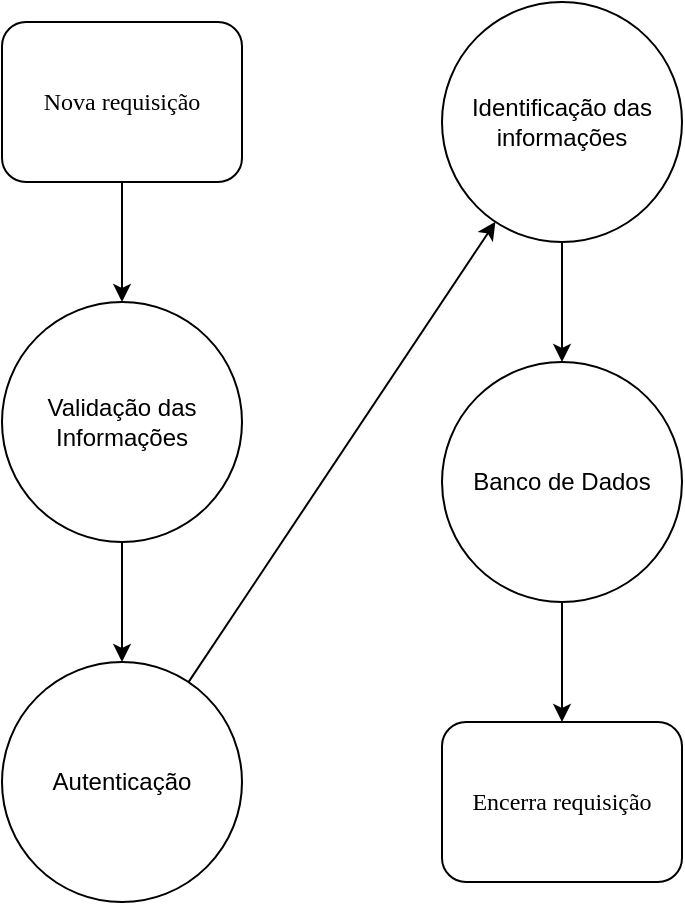 <mxfile version="10.7.5" type="device"><diagram name="Geral" id="8ce9d11a-91a2-4d17-14d8-a56ed91bf033"><mxGraphModel dx="1394" dy="1591" grid="1" gridSize="10" guides="1" tooltips="1" connect="1" arrows="1" fold="1" page="1" pageScale="1" pageWidth="1169" pageHeight="827" background="#ffffff" math="0" shadow="0"><root><mxCell id="0"/><mxCell id="1" parent="0"/><mxCell id="ypXAmVg6PKUF7vityw1Z-114" value="" style="edgeStyle=none;rounded=0;orthogonalLoop=1;jettySize=auto;html=1;endArrow=classic;endFill=1;strokeColor=#000000;" parent="1" source="ypXAmVg6PKUF7vityw1Z-110" target="ypXAmVg6PKUF7vityw1Z-111" edge="1"><mxGeometry relative="1" as="geometry"/></mxCell><mxCell id="ypXAmVg6PKUF7vityw1Z-110" value="Validação das Informações" style="ellipse;whiteSpace=wrap;html=1;aspect=fixed;" parent="1" vertex="1"><mxGeometry x="110" y="-520" width="120" height="120" as="geometry"/></mxCell><mxCell id="ypXAmVg6PKUF7vityw1Z-123" value="" style="edgeStyle=none;rounded=0;orthogonalLoop=1;jettySize=auto;html=1;endArrow=classic;endFill=1;strokeColor=#000000;" parent="1" source="ypXAmVg6PKUF7vityw1Z-111" target="ypXAmVg6PKUF7vityw1Z-121" edge="1"><mxGeometry relative="1" as="geometry"/></mxCell><mxCell id="ypXAmVg6PKUF7vityw1Z-111" value="Autenticação" style="ellipse;whiteSpace=wrap;html=1;aspect=fixed;" parent="1" vertex="1"><mxGeometry x="110" y="-340" width="120" height="120" as="geometry"/></mxCell><mxCell id="ypXAmVg6PKUF7vityw1Z-125" value="" style="edgeStyle=none;rounded=0;orthogonalLoop=1;jettySize=auto;html=1;endArrow=classic;endFill=1;strokeColor=#000000;" parent="1" source="ypXAmVg6PKUF7vityw1Z-121" target="ypXAmVg6PKUF7vityw1Z-124" edge="1"><mxGeometry relative="1" as="geometry"/></mxCell><mxCell id="ypXAmVg6PKUF7vityw1Z-121" value="Identificação das informações" style="ellipse;whiteSpace=wrap;html=1;aspect=fixed;" parent="1" vertex="1"><mxGeometry x="330" y="-670" width="120" height="120" as="geometry"/></mxCell><mxCell id="ypXAmVg6PKUF7vityw1Z-137" value="" style="edgeStyle=none;rounded=0;orthogonalLoop=1;jettySize=auto;html=1;endArrow=classic;endFill=1;strokeColor=#000000;" parent="1" source="ypXAmVg6PKUF7vityw1Z-124" target="ypXAmVg6PKUF7vityw1Z-136" edge="1"><mxGeometry relative="1" as="geometry"/></mxCell><mxCell id="ypXAmVg6PKUF7vityw1Z-124" value="Banco de Dados" style="ellipse;whiteSpace=wrap;html=1;aspect=fixed;" parent="1" vertex="1"><mxGeometry x="330" y="-490" width="120" height="120" as="geometry"/></mxCell><mxCell id="ypXAmVg6PKUF7vityw1Z-135" value="" style="edgeStyle=none;rounded=0;orthogonalLoop=1;jettySize=auto;html=1;endArrow=classic;endFill=1;strokeColor=#000000;" parent="1" source="ypXAmVg6PKUF7vityw1Z-126" target="ypXAmVg6PKUF7vityw1Z-110" edge="1"><mxGeometry relative="1" as="geometry"/></mxCell><mxCell id="ypXAmVg6PKUF7vityw1Z-126" value="Nova requisição&lt;br&gt;" style="rounded=1;whiteSpace=wrap;html=1;shadow=0;labelBackgroundColor=none;strokeColor=#000000;strokeWidth=1;fillColor=#ffffff;fontFamily=Verdana;fontSize=12;fontColor=#000000;align=center;" parent="1" vertex="1"><mxGeometry x="110" y="-660" width="120" height="80" as="geometry"/></mxCell><mxCell id="ypXAmVg6PKUF7vityw1Z-136" value="Encerra requisição&lt;br&gt;" style="rounded=1;whiteSpace=wrap;html=1;shadow=0;labelBackgroundColor=none;strokeColor=#000000;strokeWidth=1;fillColor=#ffffff;fontFamily=Verdana;fontSize=12;fontColor=#000000;align=center;" parent="1" vertex="1"><mxGeometry x="330" y="-310" width="120" height="80" as="geometry"/></mxCell></root></mxGraphModel></diagram><diagram id="WIVnqsNmnTiKNctB-GhS" name="Validação"><mxGraphModel dx="1394" dy="2385" grid="1" gridSize="10" guides="1" tooltips="1" connect="1" arrows="1" fold="1" page="1" pageScale="1" pageWidth="1169" pageHeight="827" math="0" shadow="0"><root><mxCell id="oc_KiaxmXY5UpFujMkgv-0"/><mxCell id="oc_KiaxmXY5UpFujMkgv-1" parent="oc_KiaxmXY5UpFujMkgv-0"/><mxCell id="OoMRnQWUQsI5kASB44um-0" value="" style="edgeStyle=none;rounded=0;orthogonalLoop=1;jettySize=auto;html=1;endArrow=classic;endFill=1;strokeColor=#000000;" parent="oc_KiaxmXY5UpFujMkgv-1" source="OoMRnQWUQsI5kASB44um-1" target="OoMRnQWUQsI5kASB44um-3" edge="1"><mxGeometry relative="1" as="geometry"/></mxCell><mxCell id="OoMRnQWUQsI5kASB44um-1" value="Validação das Informações" style="ellipse;whiteSpace=wrap;html=1;aspect=fixed;" parent="oc_KiaxmXY5UpFujMkgv-1" vertex="1"><mxGeometry x="100" y="-1624.5" width="120" height="120" as="geometry"/></mxCell><mxCell id="OoMRnQWUQsI5kASB44um-2" value="" style="edgeStyle=none;rounded=0;orthogonalLoop=1;jettySize=auto;html=1;endArrow=classic;endFill=1;strokeColor=#000000;entryX=0;entryY=0.5;entryDx=0;entryDy=0;" parent="oc_KiaxmXY5UpFujMkgv-1" source="OoMRnQWUQsI5kASB44um-3" target="OoMRnQWUQsI5kASB44um-6" edge="1"><mxGeometry relative="1" as="geometry"/></mxCell><mxCell id="6hBJOv9pIBupT04xUtOQ-2" style="edgeStyle=orthogonalEdgeStyle;rounded=0;orthogonalLoop=1;jettySize=auto;html=1;exitX=1;exitY=1;exitDx=0;exitDy=0;entryX=0;entryY=0.5;entryDx=0;entryDy=0;" edge="1" parent="oc_KiaxmXY5UpFujMkgv-1" source="OoMRnQWUQsI5kASB44um-3" target="OoMRnQWUQsI5kASB44um-7"><mxGeometry relative="1" as="geometry"><Array as="points"><mxPoint x="200" y="-1384"/><mxPoint x="265" y="-1384"/></Array></mxGeometry></mxCell><mxCell id="OoMRnQWUQsI5kASB44um-3" value="&lt;font face=&quot;Verdana&quot;&gt;Algum comando foi enviado?&lt;/font&gt;&lt;br&gt;" style="rhombus;whiteSpace=wrap;html=1;" parent="oc_KiaxmXY5UpFujMkgv-1" vertex="1"><mxGeometry x="80" y="-1445" width="160" height="90" as="geometry"/></mxCell><mxCell id="OoMRnQWUQsI5kASB44um-4" value="" style="edgeStyle=none;rounded=0;orthogonalLoop=1;jettySize=auto;html=1;endArrow=classic;endFill=1;strokeColor=#000000;" parent="oc_KiaxmXY5UpFujMkgv-1" source="OoMRnQWUQsI5kASB44um-6" target="OoMRnQWUQsI5kASB44um-7" edge="1"><mxGeometry relative="1" as="geometry"/></mxCell><mxCell id="OoMRnQWUQsI5kASB44um-5" value="" style="edgeStyle=none;rounded=0;orthogonalLoop=1;jettySize=auto;html=1;endArrow=classic;endFill=1;strokeColor=#000000;" parent="oc_KiaxmXY5UpFujMkgv-1" source="OoMRnQWUQsI5kASB44um-6" target="OoMRnQWUQsI5kASB44um-13" edge="1"><mxGeometry relative="1" as="geometry"/></mxCell><mxCell id="OoMRnQWUQsI5kASB44um-6" value="&lt;font face=&quot;Verdana&quot;&gt;É um comando&lt;br&gt;válido?&lt;/font&gt;&lt;br&gt;" style="rhombus;whiteSpace=wrap;html=1;" parent="oc_KiaxmXY5UpFujMkgv-1" vertex="1"><mxGeometry x="270" y="-1609.5" width="160" height="90" as="geometry"/></mxCell><mxCell id="OoMRnQWUQsI5kASB44um-7" value="Encerra requisição&lt;br&gt;" style="rounded=1;whiteSpace=wrap;html=1;shadow=0;labelBackgroundColor=none;strokeColor=#000000;strokeWidth=1;fillColor=#ffffff;fontFamily=Verdana;fontSize=12;fontColor=#000000;align=center;" parent="oc_KiaxmXY5UpFujMkgv-1" vertex="1"><mxGeometry x="290" y="-1424.5" width="120" height="80" as="geometry"/></mxCell><mxCell id="OoMRnQWUQsI5kASB44um-8" value="Autenticação" style="ellipse;whiteSpace=wrap;html=1;aspect=fixed;" parent="oc_KiaxmXY5UpFujMkgv-1" vertex="1"><mxGeometry x="750" y="-1624.5" width="120" height="120" as="geometry"/></mxCell><mxCell id="OoMRnQWUQsI5kASB44um-9" value="&lt;font face=&quot;Verdana&quot;&gt;não&lt;/font&gt;" style="text;html=1;resizable=0;points=[];autosize=1;align=left;verticalAlign=top;spacingTop=-4;" parent="oc_KiaxmXY5UpFujMkgv-1" vertex="1"><mxGeometry x="350" y="-1519.5" width="40" height="20" as="geometry"/></mxCell><mxCell id="OoMRnQWUQsI5kASB44um-10" value="&lt;font face=&quot;Verdana&quot;&gt;sim&lt;/font&gt;" style="text;html=1;resizable=0;points=[];autosize=1;align=left;verticalAlign=top;spacingTop=-4;" parent="oc_KiaxmXY5UpFujMkgv-1" vertex="1"><mxGeometry x="430" y="-1584.5" width="40" height="20" as="geometry"/></mxCell><mxCell id="OoMRnQWUQsI5kASB44um-11" value="" style="edgeStyle=none;rounded=0;orthogonalLoop=1;jettySize=auto;html=1;endArrow=classic;endFill=1;strokeColor=#000000;" parent="oc_KiaxmXY5UpFujMkgv-1" source="OoMRnQWUQsI5kASB44um-13" target="OoMRnQWUQsI5kASB44um-8" edge="1"><mxGeometry relative="1" as="geometry"/></mxCell><mxCell id="OoMRnQWUQsI5kASB44um-12" style="edgeStyle=none;rounded=0;orthogonalLoop=1;jettySize=auto;html=1;exitX=0.5;exitY=1;exitDx=0;exitDy=0;entryX=1;entryY=0.5;entryDx=0;entryDy=0;endArrow=classic;endFill=1;strokeColor=#000000;" parent="oc_KiaxmXY5UpFujMkgv-1" source="OoMRnQWUQsI5kASB44um-13" target="OoMRnQWUQsI5kASB44um-7" edge="1"><mxGeometry relative="1" as="geometry"><Array as="points"><mxPoint x="600" y="-1450"/><mxPoint x="600" y="-1384"/></Array></mxGeometry></mxCell><mxCell id="OoMRnQWUQsI5kASB44um-13" value="&lt;font face=&quot;Verdana&quot;&gt;Alguma informação&lt;br&gt;&amp;nbsp;foi enviada?&lt;/font&gt;&lt;br&gt;" style="rhombus;whiteSpace=wrap;html=1;" parent="oc_KiaxmXY5UpFujMkgv-1" vertex="1"><mxGeometry x="520" y="-1609.5" width="160" height="90" as="geometry"/></mxCell><mxCell id="OoMRnQWUQsI5kASB44um-14" value="&lt;font face=&quot;Verdana&quot;&gt;sim&lt;/font&gt;" style="text;html=1;resizable=0;points=[];autosize=1;align=left;verticalAlign=top;spacingTop=-4;" parent="oc_KiaxmXY5UpFujMkgv-1" vertex="1"><mxGeometry x="680" y="-1584.5" width="40" height="20" as="geometry"/></mxCell><mxCell id="OoMRnQWUQsI5kASB44um-15" value="&lt;font face=&quot;Verdana&quot;&gt;não&lt;/font&gt;" style="text;html=1;resizable=0;points=[];autosize=1;align=left;verticalAlign=top;spacingTop=-4;" parent="oc_KiaxmXY5UpFujMkgv-1" vertex="1"><mxGeometry x="564" y="-1519.5" width="40" height="20" as="geometry"/></mxCell><mxCell id="6hBJOv9pIBupT04xUtOQ-0" value="&lt;font face=&quot;Verdana&quot;&gt;sim&lt;/font&gt;" style="text;html=1;resizable=0;points=[];autosize=1;align=left;verticalAlign=top;spacingTop=-4;" vertex="1" parent="oc_KiaxmXY5UpFujMkgv-1"><mxGeometry x="190" y="-1445" width="40" height="20" as="geometry"/></mxCell><mxCell id="6hBJOv9pIBupT04xUtOQ-1" value="&lt;font face=&quot;Verdana&quot;&gt;não&lt;/font&gt;" style="text;html=1;resizable=0;points=[];autosize=1;align=left;verticalAlign=top;spacingTop=-4;" vertex="1" parent="oc_KiaxmXY5UpFujMkgv-1"><mxGeometry x="200" y="-1375" width="40" height="20" as="geometry"/></mxCell></root></mxGraphModel></diagram><diagram id="FGzUvw4dA5WbgHWb3cND" name="Autenticação"><mxGraphModel dx="1394" dy="1591" grid="1" gridSize="10" guides="1" tooltips="1" connect="1" arrows="1" fold="1" page="1" pageScale="1" pageWidth="1169" pageHeight="827" math="0" shadow="0"><root><mxCell id="j8kSE9FUOW11glA11n07-0"/><mxCell id="j8kSE9FUOW11glA11n07-1" parent="j8kSE9FUOW11glA11n07-0"/><mxCell id="dl1ACcGQO742FjC6ywiL-0" value="" style="edgeStyle=none;rounded=0;orthogonalLoop=1;jettySize=auto;html=1;endArrow=classic;endFill=1;strokeColor=#000000;" parent="j8kSE9FUOW11glA11n07-1" source="dl1ACcGQO742FjC6ywiL-1" target="dl1ACcGQO742FjC6ywiL-3" edge="1"><mxGeometry relative="1" as="geometry"/></mxCell><mxCell id="dl1ACcGQO742FjC6ywiL-1" value="Autenticação" style="ellipse;whiteSpace=wrap;html=1;aspect=fixed;" parent="j8kSE9FUOW11glA11n07-1" vertex="1"><mxGeometry x="70" y="-790" width="120" height="120" as="geometry"/></mxCell><mxCell id="dl1ACcGQO742FjC6ywiL-2" value="" style="edgeStyle=none;rounded=0;orthogonalLoop=1;jettySize=auto;html=1;endArrow=classic;endFill=1;strokeColor=#000000;" parent="j8kSE9FUOW11glA11n07-1" source="dl1ACcGQO742FjC6ywiL-3" target="dl1ACcGQO742FjC6ywiL-6" edge="1"><mxGeometry relative="1" as="geometry"/></mxCell><mxCell id="dl1ACcGQO742FjC6ywiL-3" value="&lt;font face=&quot;Verdana&quot;&gt;Verificação de token&lt;/font&gt;" style="rounded=0;whiteSpace=wrap;html=1;" parent="j8kSE9FUOW11glA11n07-1" vertex="1"><mxGeometry x="70" y="-600" width="120" height="60" as="geometry"/></mxCell><mxCell id="dl1ACcGQO742FjC6ywiL-4" value="" style="edgeStyle=none;rounded=0;orthogonalLoop=1;jettySize=auto;html=1;endArrow=classic;endFill=1;strokeColor=#000000;" parent="j8kSE9FUOW11glA11n07-1" source="dl1ACcGQO742FjC6ywiL-6" target="dl1ACcGQO742FjC6ywiL-7" edge="1"><mxGeometry relative="1" as="geometry"/></mxCell><mxCell id="dl1ACcGQO742FjC6ywiL-5" value="" style="edgeStyle=none;rounded=0;orthogonalLoop=1;jettySize=auto;html=1;endArrow=classic;endFill=1;strokeColor=#000000;" parent="j8kSE9FUOW11glA11n07-1" source="dl1ACcGQO742FjC6ywiL-6" target="dl1ACcGQO742FjC6ywiL-13" edge="1"><mxGeometry relative="1" as="geometry"/></mxCell><mxCell id="dl1ACcGQO742FjC6ywiL-6" value="&lt;font face=&quot;Verdana&quot;&gt;O token é válido?&lt;/font&gt;&lt;br&gt;" style="rhombus;whiteSpace=wrap;html=1;" parent="j8kSE9FUOW11glA11n07-1" vertex="1"><mxGeometry x="260" y="-745" width="160" height="90" as="geometry"/></mxCell><mxCell id="dl1ACcGQO742FjC6ywiL-7" value="Encerra requisição&lt;br&gt;" style="rounded=1;whiteSpace=wrap;html=1;shadow=0;labelBackgroundColor=none;strokeColor=#000000;strokeWidth=1;fillColor=#ffffff;fontFamily=Verdana;fontSize=12;fontColor=#000000;align=center;" parent="j8kSE9FUOW11glA11n07-1" vertex="1"><mxGeometry x="280" y="-620" width="120" height="80" as="geometry"/></mxCell><mxCell id="dl1ACcGQO742FjC6ywiL-8" value="Identificação das informações" style="ellipse;whiteSpace=wrap;html=1;aspect=fixed;" parent="j8kSE9FUOW11glA11n07-1" vertex="1"><mxGeometry x="720" y="-760" width="120" height="120" as="geometry"/></mxCell><mxCell id="dl1ACcGQO742FjC6ywiL-9" value="&lt;font face=&quot;Verdana&quot;&gt;não&lt;/font&gt;" style="text;html=1;resizable=0;points=[];autosize=1;align=left;verticalAlign=top;spacingTop=-4;" parent="j8kSE9FUOW11glA11n07-1" vertex="1"><mxGeometry x="350" y="-655" width="40" height="20" as="geometry"/></mxCell><mxCell id="dl1ACcGQO742FjC6ywiL-10" value="&lt;font face=&quot;Verdana&quot;&gt;sim&lt;/font&gt;" style="text;html=1;resizable=0;points=[];autosize=1;align=left;verticalAlign=top;spacingTop=-4;" parent="j8kSE9FUOW11glA11n07-1" vertex="1"><mxGeometry x="420" y="-720" width="40" height="20" as="geometry"/></mxCell><mxCell id="dl1ACcGQO742FjC6ywiL-11" style="edgeStyle=none;rounded=0;orthogonalLoop=1;jettySize=auto;html=1;exitX=0.5;exitY=1;exitDx=0;exitDy=0;entryX=1;entryY=0.5;entryDx=0;entryDy=0;endArrow=classic;endFill=1;strokeColor=#000000;" parent="j8kSE9FUOW11glA11n07-1" source="dl1ACcGQO742FjC6ywiL-13" target="dl1ACcGQO742FjC6ywiL-7" edge="1"><mxGeometry relative="1" as="geometry"><Array as="points"><mxPoint x="580" y="-580"/></Array></mxGeometry></mxCell><mxCell id="dl1ACcGQO742FjC6ywiL-12" value="" style="edgeStyle=none;rounded=0;orthogonalLoop=1;jettySize=auto;html=1;endArrow=classic;endFill=1;strokeColor=#000000;" parent="j8kSE9FUOW11glA11n07-1" source="dl1ACcGQO742FjC6ywiL-13" target="dl1ACcGQO742FjC6ywiL-8" edge="1"><mxGeometry relative="1" as="geometry"/></mxCell><mxCell id="dl1ACcGQO742FjC6ywiL-13" value="&lt;font face=&quot;Verdana&quot;&gt;Atingiu o limite&lt;br&gt;&amp;nbsp;de envios?&lt;/font&gt;&lt;br&gt;" style="rhombus;whiteSpace=wrap;html=1;" parent="j8kSE9FUOW11glA11n07-1" vertex="1"><mxGeometry x="500" y="-745" width="160" height="90" as="geometry"/></mxCell><mxCell id="dl1ACcGQO742FjC6ywiL-14" value="&lt;font face=&quot;Verdana&quot;&gt;sim&lt;/font&gt;" style="text;html=1;resizable=0;points=[];autosize=1;align=left;verticalAlign=top;spacingTop=-4;" parent="j8kSE9FUOW11glA11n07-1" vertex="1"><mxGeometry x="540" y="-655" width="40" height="20" as="geometry"/></mxCell><mxCell id="dl1ACcGQO742FjC6ywiL-15" value="&lt;font face=&quot;Verdana&quot;&gt;não&lt;/font&gt;" style="text;html=1;resizable=0;points=[];autosize=1;align=left;verticalAlign=top;spacingTop=-4;" parent="j8kSE9FUOW11glA11n07-1" vertex="1"><mxGeometry x="660" y="-720" width="40" height="20" as="geometry"/></mxCell></root></mxGraphModel></diagram><diagram id="LoLE-poSyrJ2MKkdmrNi" name="Identificação"><mxGraphModel dx="1394" dy="1558" grid="1" gridSize="10" guides="1" tooltips="1" connect="1" arrows="1" fold="1" page="1" pageScale="1" pageWidth="1169" pageHeight="827" math="0" shadow="0"><root><mxCell id="fMPjJiZ0jBFKtlKIZNR3-0"/><mxCell id="fMPjJiZ0jBFKtlKIZNR3-1" parent="fMPjJiZ0jBFKtlKIZNR3-0"/><mxCell id="aQ52IWETWdyZY9zxHySo-0" value="" style="edgeStyle=none;rounded=0;orthogonalLoop=1;jettySize=auto;html=1;endArrow=classic;endFill=1;strokeColor=#000000;" parent="fMPjJiZ0jBFKtlKIZNR3-1" source="aQ52IWETWdyZY9zxHySo-1" edge="1"><mxGeometry relative="1" as="geometry"><mxPoint x="250" y="-709.5" as="targetPoint"/></mxGeometry></mxCell><mxCell id="aQ52IWETWdyZY9zxHySo-1" value="Identificação das informações" style="ellipse;whiteSpace=wrap;html=1;aspect=fixed;" parent="fMPjJiZ0jBFKtlKIZNR3-1" vertex="1"><mxGeometry x="60" y="-768.5" width="120" height="120" as="geometry"/></mxCell><mxCell id="aQ52IWETWdyZY9zxHySo-2" value="" style="edgeStyle=none;rounded=0;orthogonalLoop=1;jettySize=auto;html=1;endArrow=classic;endFill=1;strokeColor=#000000;" parent="fMPjJiZ0jBFKtlKIZNR3-1" source="aQ52IWETWdyZY9zxHySo-3" target="aQ52IWETWdyZY9zxHySo-5" edge="1"><mxGeometry relative="1" as="geometry"/></mxCell><mxCell id="aQ52IWETWdyZY9zxHySo-3" value="&lt;font face=&quot;Verdana&quot;&gt;Recebe nova informação da requisição&lt;/font&gt;" style="rounded=0;whiteSpace=wrap;html=1;" parent="fMPjJiZ0jBFKtlKIZNR3-1" vertex="1"><mxGeometry x="250" y="-742" width="120" height="60" as="geometry"/></mxCell><mxCell id="aQ52IWETWdyZY9zxHySo-4" value="" style="edgeStyle=none;rounded=0;orthogonalLoop=1;jettySize=auto;html=1;endArrow=classic;endFill=1;strokeColor=#000000;" parent="fMPjJiZ0jBFKtlKIZNR3-1" source="aQ52IWETWdyZY9zxHySo-5" target="aQ52IWETWdyZY9zxHySo-6" edge="1"><mxGeometry relative="1" as="geometry"/></mxCell><mxCell id="aQ52IWETWdyZY9zxHySo-5" value="&lt;font face=&quot;Verdana&quot;&gt;Identificação do tipo da variável&lt;/font&gt;" style="rounded=0;whiteSpace=wrap;html=1;" parent="fMPjJiZ0jBFKtlKIZNR3-1" vertex="1"><mxGeometry x="440" y="-742" width="120" height="60" as="geometry"/></mxCell><mxCell id="aQ52IWETWdyZY9zxHySo-6" value="Banco de Dados" style="ellipse;whiteSpace=wrap;html=1;aspect=fixed;" parent="fMPjJiZ0jBFKtlKIZNR3-1" vertex="1"><mxGeometry x="640" y="-772" width="120" height="120" as="geometry"/></mxCell></root></mxGraphModel></diagram><diagram id="UjyVE2yLAQ45vFG6Izwg" name="Banco de Dados"><mxGraphModel dx="1394" dy="731" grid="1" gridSize="10" guides="1" tooltips="1" connect="1" arrows="1" fold="1" page="1" pageScale="1" pageWidth="1169" pageHeight="827" math="0" shadow="0"><root><mxCell id="UDHBHnQgcCA4gFVcfa9f-0"/><mxCell id="UDHBHnQgcCA4gFVcfa9f-1" parent="UDHBHnQgcCA4gFVcfa9f-0"/><mxCell id="AFLU0wQ22u_ciKOShOsC-0" value="" style="edgeStyle=none;rounded=0;orthogonalLoop=1;jettySize=auto;html=1;endArrow=classic;endFill=1;strokeColor=#000000;" parent="UDHBHnQgcCA4gFVcfa9f-1" source="AFLU0wQ22u_ciKOShOsC-2" target="AFLU0wQ22u_ciKOShOsC-5" edge="1"><mxGeometry relative="1" as="geometry"/></mxCell><mxCell id="AFLU0wQ22u_ciKOShOsC-1" value="" style="edgeStyle=none;rounded=0;orthogonalLoop=1;jettySize=auto;html=1;endArrow=classic;endFill=1;strokeColor=#000000;" parent="UDHBHnQgcCA4gFVcfa9f-1" source="AFLU0wQ22u_ciKOShOsC-2" target="AFLU0wQ22u_ciKOShOsC-7" edge="1"><mxGeometry relative="1" as="geometry"/></mxCell><mxCell id="AFLU0wQ22u_ciKOShOsC-2" value="&lt;font face=&quot;Verdana&quot;&gt;A variável já é cadastrada?&lt;/font&gt;&lt;br&gt;" style="rhombus;whiteSpace=wrap;html=1;" parent="UDHBHnQgcCA4gFVcfa9f-1" vertex="1"><mxGeometry x="40" y="190" width="160" height="90" as="geometry"/></mxCell><mxCell id="AFLU0wQ22u_ciKOShOsC-3" value="&lt;font face=&quot;Verdana&quot;&gt;não&lt;/font&gt;" style="text;html=1;resizable=0;points=[];autosize=1;align=left;verticalAlign=top;spacingTop=-4;" parent="UDHBHnQgcCA4gFVcfa9f-1" vertex="1"><mxGeometry x="200" y="215" width="40" height="20" as="geometry"/></mxCell><mxCell id="AFLU0wQ22u_ciKOShOsC-4" value="" style="edgeStyle=none;rounded=0;orthogonalLoop=1;jettySize=auto;html=1;endArrow=classic;endFill=1;strokeColor=#000000;" parent="UDHBHnQgcCA4gFVcfa9f-1" source="AFLU0wQ22u_ciKOShOsC-5" target="AFLU0wQ22u_ciKOShOsC-9" edge="1"><mxGeometry relative="1" as="geometry"/></mxCell><mxCell id="AFLU0wQ22u_ciKOShOsC-5" value="&lt;font face=&quot;Verdana&quot;&gt;Cadastro de variável&lt;/font&gt;" style="rounded=0;whiteSpace=wrap;html=1;" parent="UDHBHnQgcCA4gFVcfa9f-1" vertex="1"><mxGeometry x="260" y="205" width="120" height="60" as="geometry"/></mxCell><mxCell id="AFLU0wQ22u_ciKOShOsC-6" style="edgeStyle=none;rounded=0;orthogonalLoop=1;jettySize=auto;html=1;exitX=1;exitY=0.5;exitDx=0;exitDy=0;entryX=0.5;entryY=1;entryDx=0;entryDy=0;endArrow=classic;endFill=1;strokeColor=#000000;" parent="UDHBHnQgcCA4gFVcfa9f-1" source="AFLU0wQ22u_ciKOShOsC-7" target="AFLU0wQ22u_ciKOShOsC-9" edge="1"><mxGeometry relative="1" as="geometry"><Array as="points"><mxPoint x="510" y="375"/></Array></mxGeometry></mxCell><mxCell id="XpBQ2RhICFIvIst8fWzk-1" style="edgeStyle=orthogonalEdgeStyle;rounded=0;orthogonalLoop=1;jettySize=auto;html=1;exitX=0.5;exitY=1;exitDx=0;exitDy=0;entryX=0.5;entryY=1;entryDx=0;entryDy=0;" edge="1" parent="UDHBHnQgcCA4gFVcfa9f-1" source="AFLU0wQ22u_ciKOShOsC-7" target="AFLU0wQ22u_ciKOShOsC-19"><mxGeometry relative="1" as="geometry"/></mxCell><mxCell id="AFLU0wQ22u_ciKOShOsC-7" value="&lt;font face=&quot;Verdana&quot;&gt;Foi enviada com&lt;br&gt;&amp;nbsp;a formatação certa&lt;br&gt;para seu tipo?&lt;/font&gt;&lt;br&gt;" style="rhombus;whiteSpace=wrap;html=1;" parent="UDHBHnQgcCA4gFVcfa9f-1" vertex="1"><mxGeometry x="40" y="330" width="160" height="90" as="geometry"/></mxCell><mxCell id="AFLU0wQ22u_ciKOShOsC-8" value="" style="edgeStyle=none;rounded=0;orthogonalLoop=1;jettySize=auto;html=1;endArrow=classic;endFill=1;strokeColor=#000000;" parent="UDHBHnQgcCA4gFVcfa9f-1" source="AFLU0wQ22u_ciKOShOsC-9" target="AFLU0wQ22u_ciKOShOsC-13" edge="1"><mxGeometry relative="1" as="geometry"/></mxCell><mxCell id="AFLU0wQ22u_ciKOShOsC-9" value="Insere a informação no banco" style="rounded=0;whiteSpace=wrap;html=1;" parent="UDHBHnQgcCA4gFVcfa9f-1" vertex="1"><mxGeometry x="450" y="205" width="120" height="60" as="geometry"/></mxCell><mxCell id="AFLU0wQ22u_ciKOShOsC-10" value="&lt;font face=&quot;Verdana&quot;&gt;sim&lt;/font&gt;" style="text;html=1;resizable=0;points=[];autosize=1;align=left;verticalAlign=top;spacingTop=-4;" parent="UDHBHnQgcCA4gFVcfa9f-1" vertex="1"><mxGeometry x="126" y="280" width="40" height="20" as="geometry"/></mxCell><mxCell id="AFLU0wQ22u_ciKOShOsC-11" value="" style="edgeStyle=none;rounded=0;orthogonalLoop=1;jettySize=auto;html=1;endArrow=classic;endFill=1;strokeColor=#000000;" parent="UDHBHnQgcCA4gFVcfa9f-1" source="AFLU0wQ22u_ciKOShOsC-13" target="AFLU0wQ22u_ciKOShOsC-18" edge="1"><mxGeometry relative="1" as="geometry"/></mxCell><mxCell id="AFLU0wQ22u_ciKOShOsC-12" value="" style="edgeStyle=none;rounded=0;orthogonalLoop=1;jettySize=auto;html=1;endArrow=classic;endFill=1;strokeColor=#000000;" parent="UDHBHnQgcCA4gFVcfa9f-1" source="AFLU0wQ22u_ciKOShOsC-13" target="AFLU0wQ22u_ciKOShOsC-19" edge="1"><mxGeometry relative="1" as="geometry"/></mxCell><mxCell id="AFLU0wQ22u_ciKOShOsC-13" value="&lt;font face=&quot;Verdana&quot;&gt;Existem mais informações?&lt;/font&gt;" style="rhombus;whiteSpace=wrap;html=1;" parent="UDHBHnQgcCA4gFVcfa9f-1" vertex="1"><mxGeometry x="630" y="190" width="160" height="90" as="geometry"/></mxCell><mxCell id="AFLU0wQ22u_ciKOShOsC-14" value="&lt;font face=&quot;Verdana&quot;&gt;não&lt;/font&gt;" style="text;html=1;resizable=0;points=[];autosize=1;align=left;verticalAlign=top;spacingTop=-4;" parent="UDHBHnQgcCA4gFVcfa9f-1" vertex="1"><mxGeometry x="720" y="280" width="40" height="20" as="geometry"/></mxCell><mxCell id="AFLU0wQ22u_ciKOShOsC-15" value="&lt;font face=&quot;Verdana&quot;&gt;sim&lt;/font&gt;" style="text;html=1;resizable=0;points=[];autosize=1;align=left;verticalAlign=top;spacingTop=-4;" parent="UDHBHnQgcCA4gFVcfa9f-1" vertex="1"><mxGeometry x="720" y="170" width="40" height="20" as="geometry"/></mxCell><mxCell id="AFLU0wQ22u_ciKOShOsC-16" value="" style="edgeStyle=none;rounded=0;orthogonalLoop=1;jettySize=auto;html=1;endArrow=classic;endFill=1;strokeColor=#000000;" parent="UDHBHnQgcCA4gFVcfa9f-1" source="AFLU0wQ22u_ciKOShOsC-17" target="AFLU0wQ22u_ciKOShOsC-2" edge="1"><mxGeometry relative="1" as="geometry"/></mxCell><mxCell id="AFLU0wQ22u_ciKOShOsC-17" value="Banco de Dados" style="ellipse;whiteSpace=wrap;html=1;aspect=fixed;" parent="UDHBHnQgcCA4gFVcfa9f-1" vertex="1"><mxGeometry x="60" y="40" width="120" height="120" as="geometry"/></mxCell><mxCell id="AFLU0wQ22u_ciKOShOsC-18" value="Identificação das informações" style="ellipse;whiteSpace=wrap;html=1;aspect=fixed;" parent="UDHBHnQgcCA4gFVcfa9f-1" vertex="1"><mxGeometry x="650" y="40" width="120" height="120" as="geometry"/></mxCell><mxCell id="AFLU0wQ22u_ciKOShOsC-19" value="Encerra requisição&lt;br&gt;" style="rounded=1;whiteSpace=wrap;html=1;shadow=0;labelBackgroundColor=none;strokeColor=#000000;strokeWidth=1;fillColor=#ffffff;fontFamily=Verdana;fontSize=12;fontColor=#000000;align=center;" parent="UDHBHnQgcCA4gFVcfa9f-1" vertex="1"><mxGeometry x="650" y="320" width="120" height="80" as="geometry"/></mxCell><mxCell id="XpBQ2RhICFIvIst8fWzk-0" value="&lt;font face=&quot;Verdana&quot;&gt;sim&lt;/font&gt;" style="text;html=1;resizable=0;points=[];autosize=1;align=left;verticalAlign=top;spacingTop=-4;" vertex="1" parent="UDHBHnQgcCA4gFVcfa9f-1"><mxGeometry x="200" y="355" width="40" height="20" as="geometry"/></mxCell><mxCell id="XpBQ2RhICFIvIst8fWzk-2" value="&lt;font face=&quot;Verdana&quot;&gt;não&lt;/font&gt;" style="text;html=1;resizable=0;points=[];autosize=1;align=left;verticalAlign=top;spacingTop=-4;" vertex="1" parent="UDHBHnQgcCA4gFVcfa9f-1"><mxGeometry x="126" y="420" width="40" height="20" as="geometry"/></mxCell></root></mxGraphModel></diagram></mxfile>